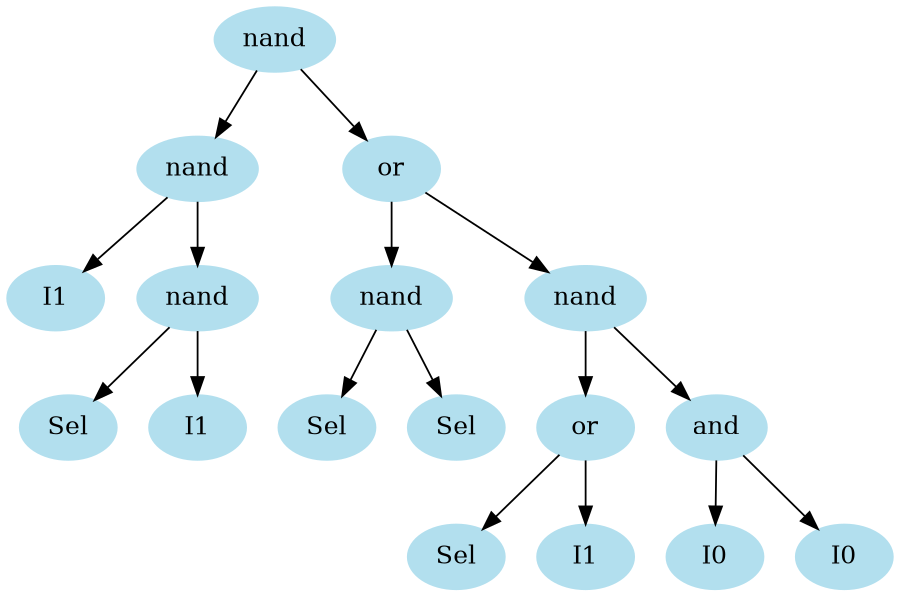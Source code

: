 digraph unix {
	node [color=lightblue2 style=filled]
	size="6,6"
	gate_0 [label=nand]
	gate_1 [label=nand]
	ins_0 [label=I1]
	gate_2 [label=nand]
	ins_1 [label=Sel]
	ins_2 [label=I1]
	gate_3 [label=or]
	gate_4 [label=nand]
	ins_3 [label=Sel]
	ins_4 [label=Sel]
	gate_5 [label=nand]
	gate_6 [label=or]
	ins_5 [label=Sel]
	ins_6 [label=I1]
	gate_7 [label=and]
	ins_7 [label=I0]
	ins_8 [label=I0]
	gate_0 -> gate_1
	gate_0 -> gate_3
	gate_1 -> ins_0
	gate_1 -> gate_2
	gate_2 -> ins_1
	gate_2 -> ins_2
	gate_3 -> gate_4
	gate_3 -> gate_5
	gate_4 -> ins_3
	gate_4 -> ins_4
	gate_5 -> gate_6
	gate_5 -> gate_7
	gate_6 -> ins_5
	gate_6 -> ins_6
	gate_7 -> ins_7
	gate_7 -> ins_8
}
